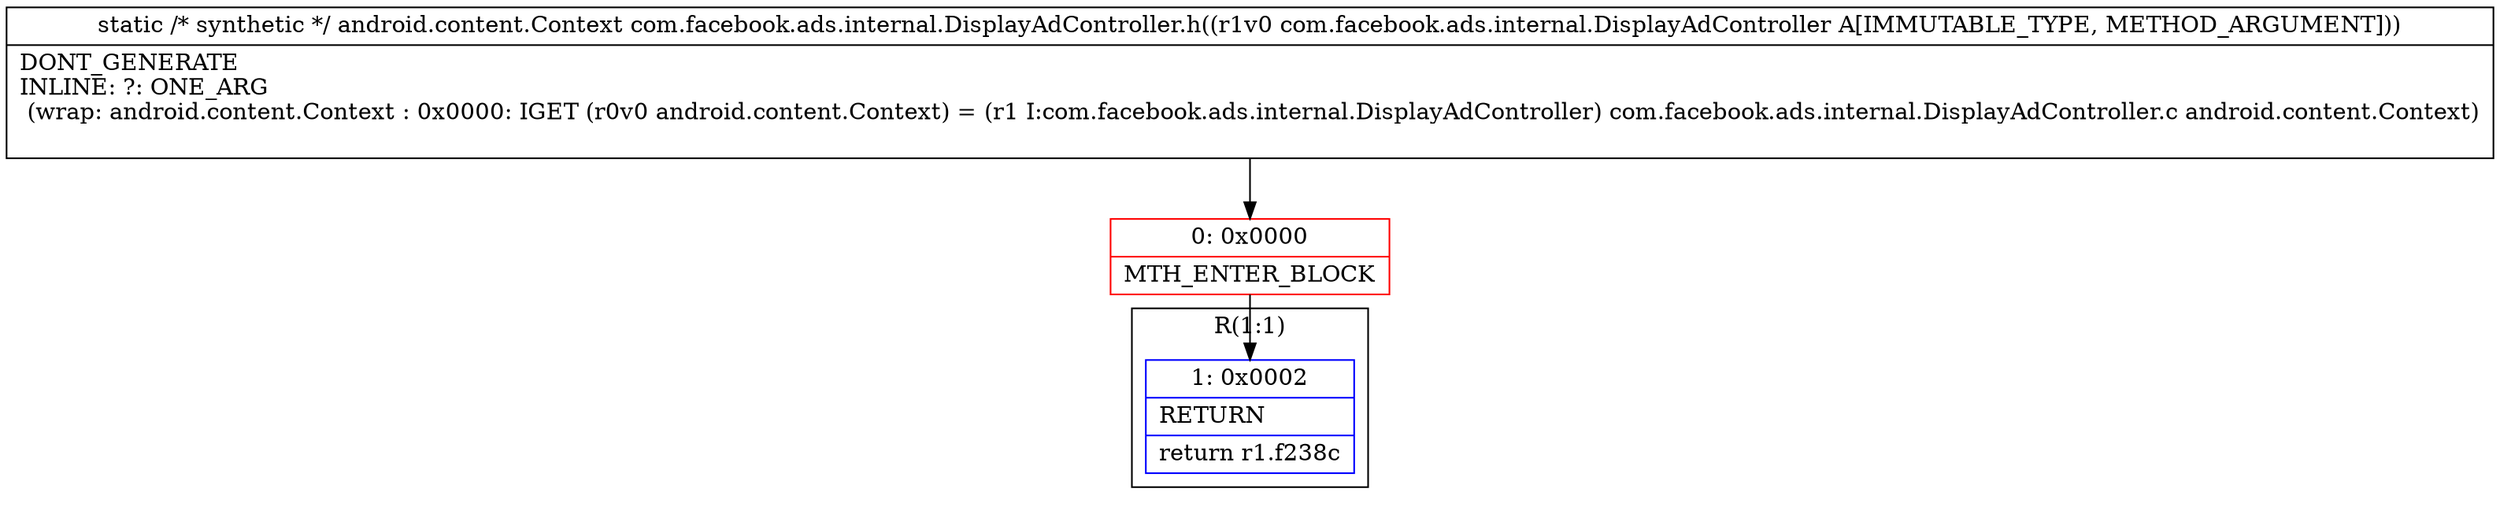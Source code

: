 digraph "CFG forcom.facebook.ads.internal.DisplayAdController.h(Lcom\/facebook\/ads\/internal\/DisplayAdController;)Landroid\/content\/Context;" {
subgraph cluster_Region_266919537 {
label = "R(1:1)";
node [shape=record,color=blue];
Node_1 [shape=record,label="{1\:\ 0x0002|RETURN\l|return r1.f238c\l}"];
}
Node_0 [shape=record,color=red,label="{0\:\ 0x0000|MTH_ENTER_BLOCK\l}"];
MethodNode[shape=record,label="{static \/* synthetic *\/ android.content.Context com.facebook.ads.internal.DisplayAdController.h((r1v0 com.facebook.ads.internal.DisplayAdController A[IMMUTABLE_TYPE, METHOD_ARGUMENT]))  | DONT_GENERATE\lINLINE: ?: ONE_ARG  \l  (wrap: android.content.Context : 0x0000: IGET  (r0v0 android.content.Context) = (r1 I:com.facebook.ads.internal.DisplayAdController) com.facebook.ads.internal.DisplayAdController.c android.content.Context)\l\l}"];
MethodNode -> Node_0;
Node_0 -> Node_1;
}


